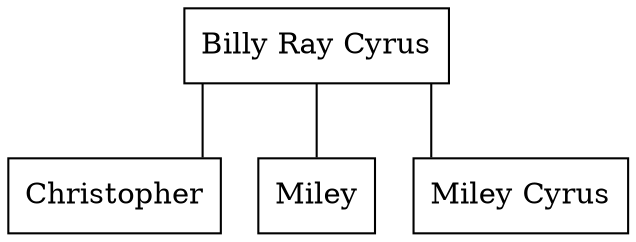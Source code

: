 
digraph
{
splines = ortho;
BillyRayCyrus1a8ba80114bf48aba1e5fc9d6a793fdb [shape=box, label = "Billy Ray Cyrus", color = black];
Christopherf0b9f469bf4f42969adf5ef6392a335f [shape=box, label = "Christopher", color = black];
Miley42648c150b7244b9b4f878e0227c91be [shape=box, label = "Miley", color = black];
MileyCyrus2c421817c3cc466fbb6c4c1c388045e4 [shape=box, label = "Miley Cyrus", color = black];

BillyRayCyrus1a8ba80114bf48aba1e5fc9d6a793fdb -> Christopherf0b9f469bf4f42969adf5ef6392a335f [dir=none];
BillyRayCyrus1a8ba80114bf48aba1e5fc9d6a793fdb -> MileyCyrus2c421817c3cc466fbb6c4c1c388045e4 [dir=none];
BillyRayCyrus1a8ba80114bf48aba1e5fc9d6a793fdb -> Miley42648c150b7244b9b4f878e0227c91be [dir=none];
}
